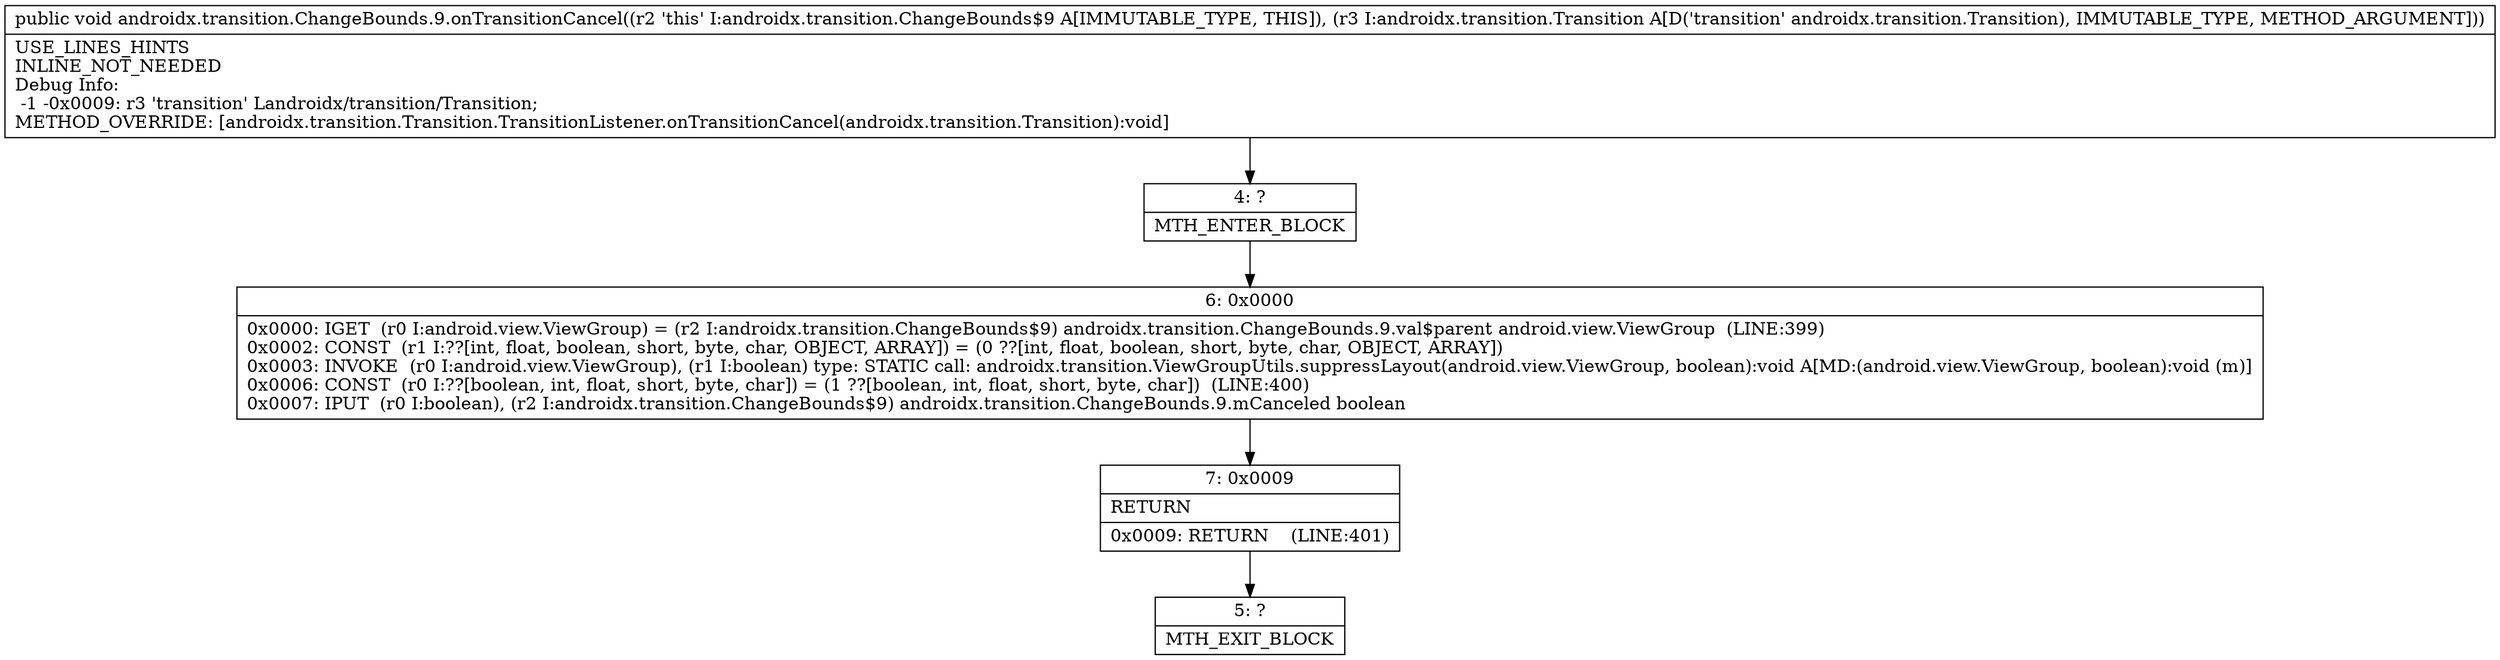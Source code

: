 digraph "CFG forandroidx.transition.ChangeBounds.9.onTransitionCancel(Landroidx\/transition\/Transition;)V" {
Node_4 [shape=record,label="{4\:\ ?|MTH_ENTER_BLOCK\l}"];
Node_6 [shape=record,label="{6\:\ 0x0000|0x0000: IGET  (r0 I:android.view.ViewGroup) = (r2 I:androidx.transition.ChangeBounds$9) androidx.transition.ChangeBounds.9.val$parent android.view.ViewGroup  (LINE:399)\l0x0002: CONST  (r1 I:??[int, float, boolean, short, byte, char, OBJECT, ARRAY]) = (0 ??[int, float, boolean, short, byte, char, OBJECT, ARRAY]) \l0x0003: INVOKE  (r0 I:android.view.ViewGroup), (r1 I:boolean) type: STATIC call: androidx.transition.ViewGroupUtils.suppressLayout(android.view.ViewGroup, boolean):void A[MD:(android.view.ViewGroup, boolean):void (m)]\l0x0006: CONST  (r0 I:??[boolean, int, float, short, byte, char]) = (1 ??[boolean, int, float, short, byte, char])  (LINE:400)\l0x0007: IPUT  (r0 I:boolean), (r2 I:androidx.transition.ChangeBounds$9) androidx.transition.ChangeBounds.9.mCanceled boolean \l}"];
Node_7 [shape=record,label="{7\:\ 0x0009|RETURN\l|0x0009: RETURN    (LINE:401)\l}"];
Node_5 [shape=record,label="{5\:\ ?|MTH_EXIT_BLOCK\l}"];
MethodNode[shape=record,label="{public void androidx.transition.ChangeBounds.9.onTransitionCancel((r2 'this' I:androidx.transition.ChangeBounds$9 A[IMMUTABLE_TYPE, THIS]), (r3 I:androidx.transition.Transition A[D('transition' androidx.transition.Transition), IMMUTABLE_TYPE, METHOD_ARGUMENT]))  | USE_LINES_HINTS\lINLINE_NOT_NEEDED\lDebug Info:\l  \-1 \-0x0009: r3 'transition' Landroidx\/transition\/Transition;\lMETHOD_OVERRIDE: [androidx.transition.Transition.TransitionListener.onTransitionCancel(androidx.transition.Transition):void]\l}"];
MethodNode -> Node_4;Node_4 -> Node_6;
Node_6 -> Node_7;
Node_7 -> Node_5;
}

